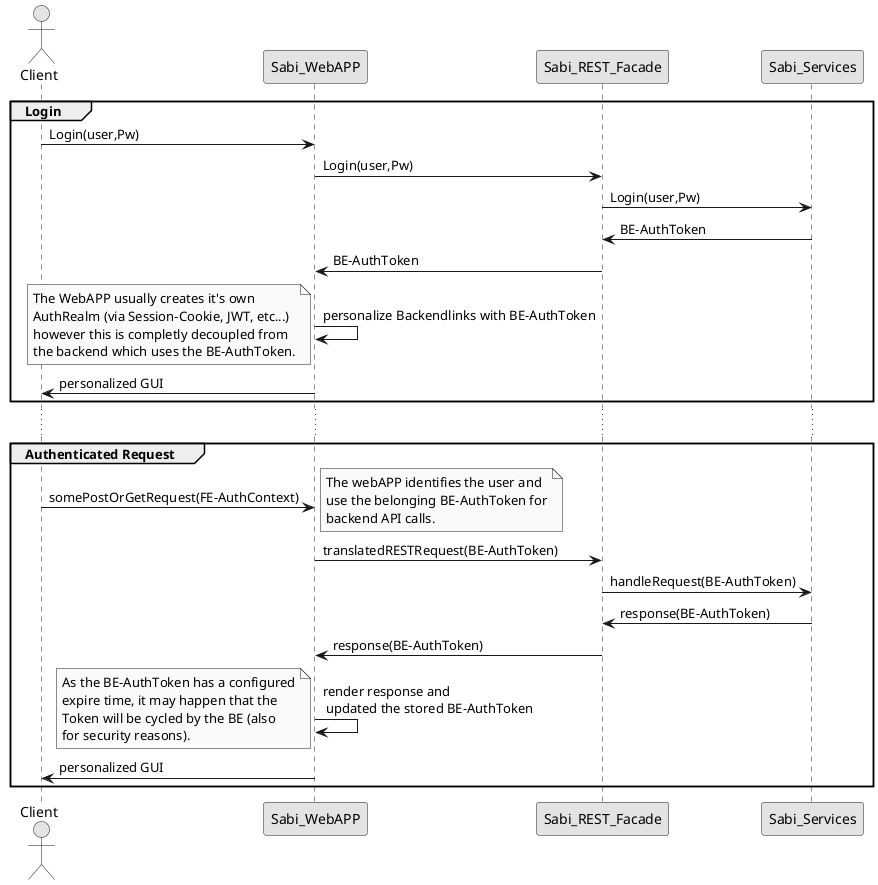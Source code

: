@startuml

skinparam monochrome true
skinparam componentStyle uml2

actor Client

group Login
    Client -> Sabi_WebAPP:Login(user,Pw)
    Sabi_WebAPP -> Sabi_REST_Facade:Login(user,Pw)
    Sabi_REST_Facade -> Sabi_Services:Login(user,Pw)
    Sabi_Services -> Sabi_REST_Facade:BE-AuthToken
    Sabi_REST_Facade -> Sabi_WebAPP:BE-AuthToken

    Sabi_WebAPP -> Sabi_WebAPP:personalize Backendlinks with BE-AuthToken
    note left: The WebAPP usually creates it's own\nAuthRealm (via Session-Cookie, JWT, etc...)\nhowever this is completly decoupled from\nthe backend which uses the BE-AuthToken.
    Client <- Sabi_WebAPP:personalized GUI
end
...

group Authenticated Request
    Client -> Sabi_WebAPP:somePostOrGetRequest(FE-AuthContext)
    note right: The webAPP identifies the user and\nuse the belonging BE-AuthToken for\nbackend API calls.
    Sabi_WebAPP -> Sabi_REST_Facade:translatedRESTRequest(BE-AuthToken)
    Sabi_REST_Facade -> Sabi_Services:handleRequest(BE-AuthToken)
    Sabi_REST_Facade <- Sabi_Services:response(BE-AuthToken)
    Sabi_WebAPP <- Sabi_REST_Facade:response(BE-AuthToken)
    Sabi_WebAPP -> Sabi_WebAPP:render response and\n updated the stored BE-AuthToken
    note left: As the BE-AuthToken has a configured\nexpire time, it may happen that the\nToken will be cycled by the BE (also\nfor security reasons).
    Client <- Sabi_WebAPP:personalized GUI
end

@enduml